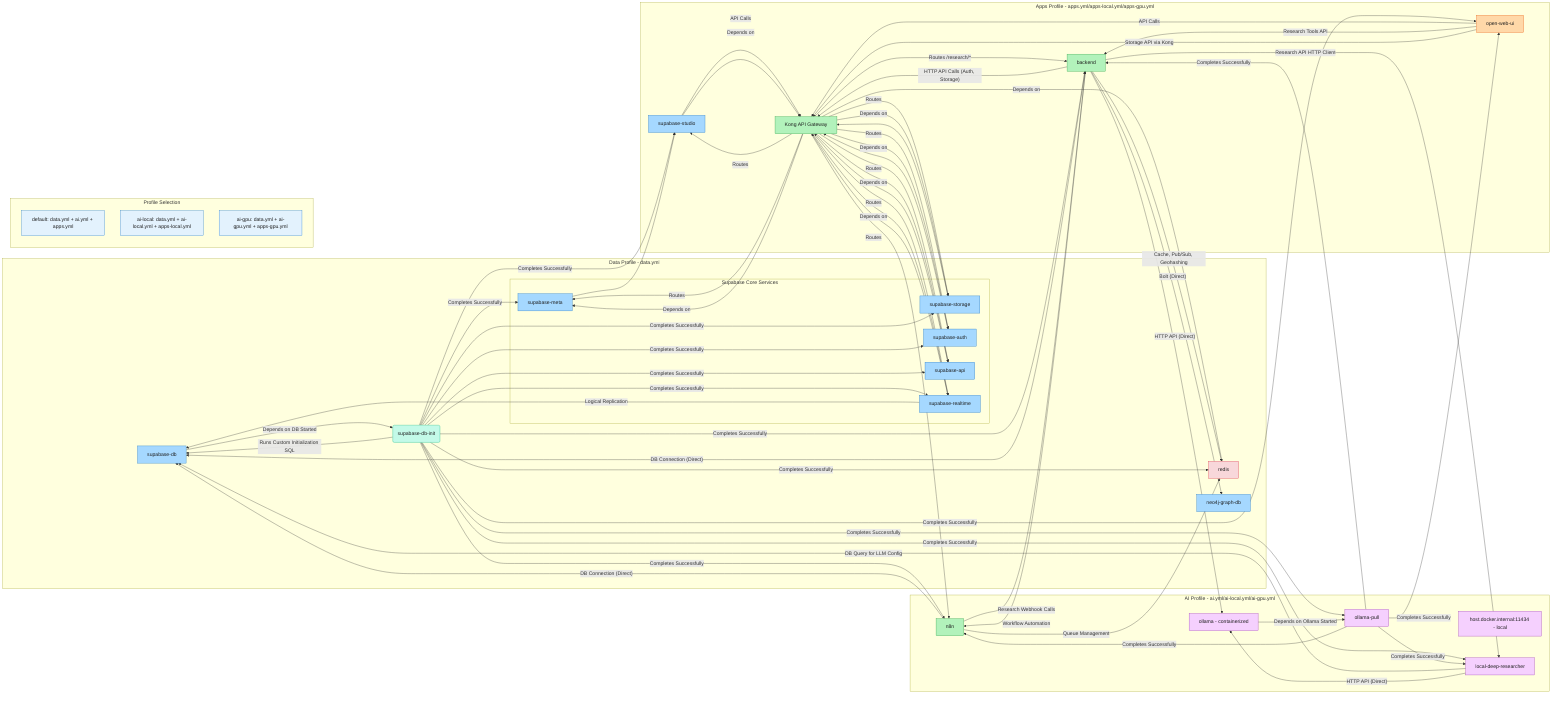 graph LR
    %% This diagram represents the new modular Docker Compose profile architecture.
    %% Services are organized into profiles: data.yml, ai.yml/ai-local.yml/ai-gpu.yml, apps.yml/apps-local.yml/apps-gpu.yml
    %% For ai-local profile, the 'ollama' container is removed, and services connect to local Ollama via host.docker.internal:11434.
    %% For ai-gpu profile, Ollama runs with NVIDIA GPU acceleration.
    %% The start.sh script handles profile selection and consistent environment variable management.

    %% Define styles
    classDef database fill:#a5d8ff,stroke:#1971c2,color:#1e1e1e
    classDef cache fill:#f8d7da,stroke:#dc3545,color:#1e1e1e
    classDef ai fill:#f5d0fe,stroke:#9c36b5,color:#1e1e1e
    classDef ui fill:#ffd8a8,stroke:#e8590c,color:#1e1e1e
    classDef api fill:#b2f2bb,stroke:#2f9e44,color:#1e1e1e
    
    %% Data Services Profile (data.yml)
    subgraph DataProfile[Data Profile - data.yml]
        direction LR
        supabase-db[supabase-db]
        redis[redis]:::cache
        supabase-db-init(supabase-db-init)
        subgraph SupabaseCore[Supabase Core Services]
        direction TB
        supabase-meta[supabase-meta]
        supabase-storage[supabase-storage]
        supabase-auth[supabase-auth]
        supabase-api[supabase-api]
        supabase-realtime[supabase-realtime]
        end
        neo4j-graph-db[neo4j-graph-db]
    end

    %% AI Services Profile (ai.yml / ai-local.yml / ai-gpu.yml)
    subgraph AIProfile[AI Profile - ai.yml/ai-local.yml/ai-gpu.yml]
        direction TB
        ollama[ollama - containerized]
        ollama-local[host.docker.internal:11434 - local]
        ollama-pull[ollama-pull]
        local-deep-researcher[local-deep-researcher]
        n8n[n8n]:::api
    end
    
    %% Apps Services Profile (apps.yml / apps-local.yml / apps-gpu.yml)
    subgraph AppsProfile[Apps Profile - apps.yml/apps-local.yml/apps-gpu.yml]
        direction TB
        kong-api-gateway[Kong API Gateway]
        backend[backend]
        open-web-ui[open-web-ui]
        supabase-studio[supabase-studio]
    end
    
    %% Connections / Dependencies
    supabase-db -- "Depends on DB Started" --> supabase-db-init
    supabase-db-init -- "Runs Custom Initialization SQL" --> supabase-db
    supabase-db-init -- "Completes Successfully" --> redis
    supabase-db-init -- "Completes Successfully" --> supabase-meta
    supabase-db-init -- "Completes Successfully" --> supabase-storage
    supabase-db-init -- "Completes Successfully" --> supabase-auth
    supabase-db-init -- "Completes Successfully" --> supabase-api
    supabase-db-init -- "Completes Successfully" --> supabase-realtime
    supabase-db-init -- "Completes Successfully" --> supabase-studio
    supabase-db-init -- "Completes Successfully" --> ollama-pull
    supabase-db-init -- "Completes Successfully" --> local-deep-researcher
    supabase-db-init -- "Completes Successfully" --> backend
    supabase-db-init -- "Completes Successfully" --> open-web-ui
    supabase-db-init -- "Completes Successfully" --> n8n

    %% Service Inter-dependencies (After db-init)
    %% Connections now go through Kong where applicable
    supabase-meta --> supabase-studio
    supabase-auth --> kong-api-gateway
    supabase-api --> kong-api-gateway
    supabase-storage --> kong-api-gateway
    supabase-realtime --> kong-api-gateway
    supabase-studio -- API Calls --> kong-api-gateway
    backend -- "HTTP API Calls (Auth, Storage)" --> kong-api-gateway
    open-web-ui -- API Calls --> kong-api-gateway

    kong-api-gateway -- Routes --> supabase-auth
    kong-api-gateway -- Routes --> supabase-api
    kong-api-gateway -- Routes --> supabase-storage
    kong-api-gateway -- Routes --> supabase-realtime
    kong-api-gateway -- Routes --> supabase-meta
    kong-api-gateway -- Routes --> supabase-studio
    kong-api-gateway -- Routes --> n8n
    kong-api-gateway -- "Routes /research/*" --> backend

    kong-api-gateway -- "Depends on" --> redis
    kong-api-gateway -- "Depends on" --> supabase-auth
    kong-api-gateway -- "Depends on" --> supabase-api
    kong-api-gateway -- "Depends on" --> supabase-storage
    kong-api-gateway -- "Depends on" --> supabase-realtime
    kong-api-gateway -- "Depends on" --> supabase-meta

    backend -- "Bolt (Direct)" --> neo4j-graph-db
    backend -- "HTTP API (Direct)" --> ollama
    backend -- "DB Connection (Direct)" --> supabase-db
    n8n -- "DB Connection (Direct)" --> supabase-db
    n8n -- "Queue Management" --> redis
    backend -- "Workflow Automation" --> n8n
    backend -- "Cache, Pub/Sub, Geohashing" --> redis
    ollama-pull -- "Completes Successfully" --> local-deep-researcher
    ollama-pull -- "Completes Successfully" --> open-web-ui
    ollama-pull -- "Completes Successfully" --> backend
    ollama-pull -- "Completes Successfully" --> n8n
    ollama -- "Depends on Ollama Started" --> ollama-pull
    
    %% Local Deep Researcher connections
    local-deep-researcher -- "DB Query for LLM Config" --> supabase-db
    local-deep-researcher -- "HTTP API (Direct)" --> ollama
    backend -- "Research API HTTP Client" --> local-deep-researcher
    n8n -- "Research Webhook Calls" --> backend
    
    %% Open-WebUI research integration via tools
    open-web-ui -- "Research Tools API" --> backend

    %% Add dependency of Studio on Kong
    supabase-studio -- "Depends on" --> kong-api-gateway
    open-web-ui -- "Storage API via Kong" --> kong-api-gateway
    
    %% Realtime logical replication connection
    supabase-realtime -- "Logical Replication" --> supabase-db


    %% Profile Selection Notes
    subgraph ProfileNotes[Profile Selection]
        direction TB
        DefaultNote[default: data.yml + ai.yml + apps.yml]
        LocalNote[ai-local: data.yml + ai-local.yml + apps-local.yml]
        GPUNote[ai-gpu: data.yml + ai-gpu.yml + apps-gpu.yml]
    end

    %% Apply styles
    classDef init fill:#c3fae8,stroke:#12b886,color:#1e1e1e
    classDef profile fill:#e3f2fd,stroke:#1976d2,color:#1e1e1e
    class supabase-db,neo4j-graph-db database
    class supabase-meta,supabase-storage,supabase-auth,supabase-api,supabase-realtime,supabase-studio database
    class ollama,ollama-local,ollama-pull,local-deep-researcher ai
    class open-web-ui ui
    class backend api
    class kong-api-gateway api
    class supabase-db-init init
    class DefaultNote,LocalNote,GPUNote profile